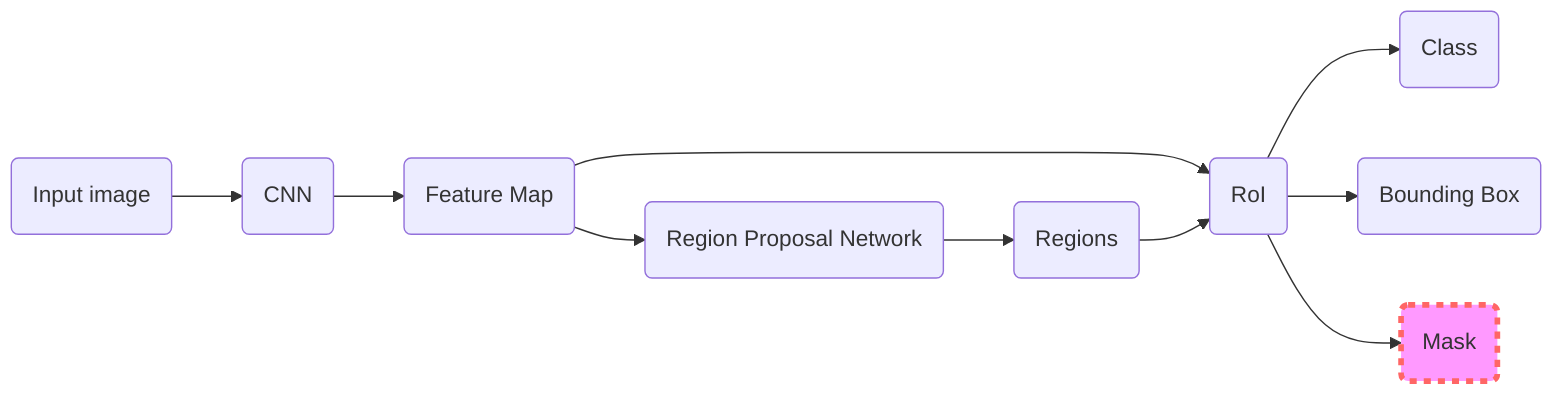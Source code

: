 graph LR

%% ...::: NODES :::...

input(Input image)
cnn(CNN)
feature_map(Feature Map)
rpn(Region Proposal Network)
regions(Regions)
roi(RoI)

clas(Class)
bounding_box(Bounding Box)
mask(Mask)

%% ...::: STYLING :::...

style mask fill:#f9f,stroke:#f66,stroke-width:4px,stroke-dasharray: 5, 5

%% ...::: FLOWS :::...

input-->cnn
cnn-->feature_map
feature_map-->rpn
rpn-->regions

feature_map-->roi
regions-->roi

roi-->clas
roi-->bounding_box
roi-->mask